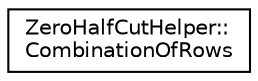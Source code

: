digraph "Graphical Class Hierarchy"
{
 // LATEX_PDF_SIZE
  edge [fontname="Helvetica",fontsize="10",labelfontname="Helvetica",labelfontsize="10"];
  node [fontname="Helvetica",fontsize="10",shape=record];
  rankdir="LR";
  Node0 [label="ZeroHalfCutHelper::\lCombinationOfRows",height=0.2,width=0.4,color="black", fillcolor="white", style="filled",URL="$structoperations__research_1_1sat_1_1_zero_half_cut_helper_1_1_combination_of_rows.html",tooltip=" "];
}
